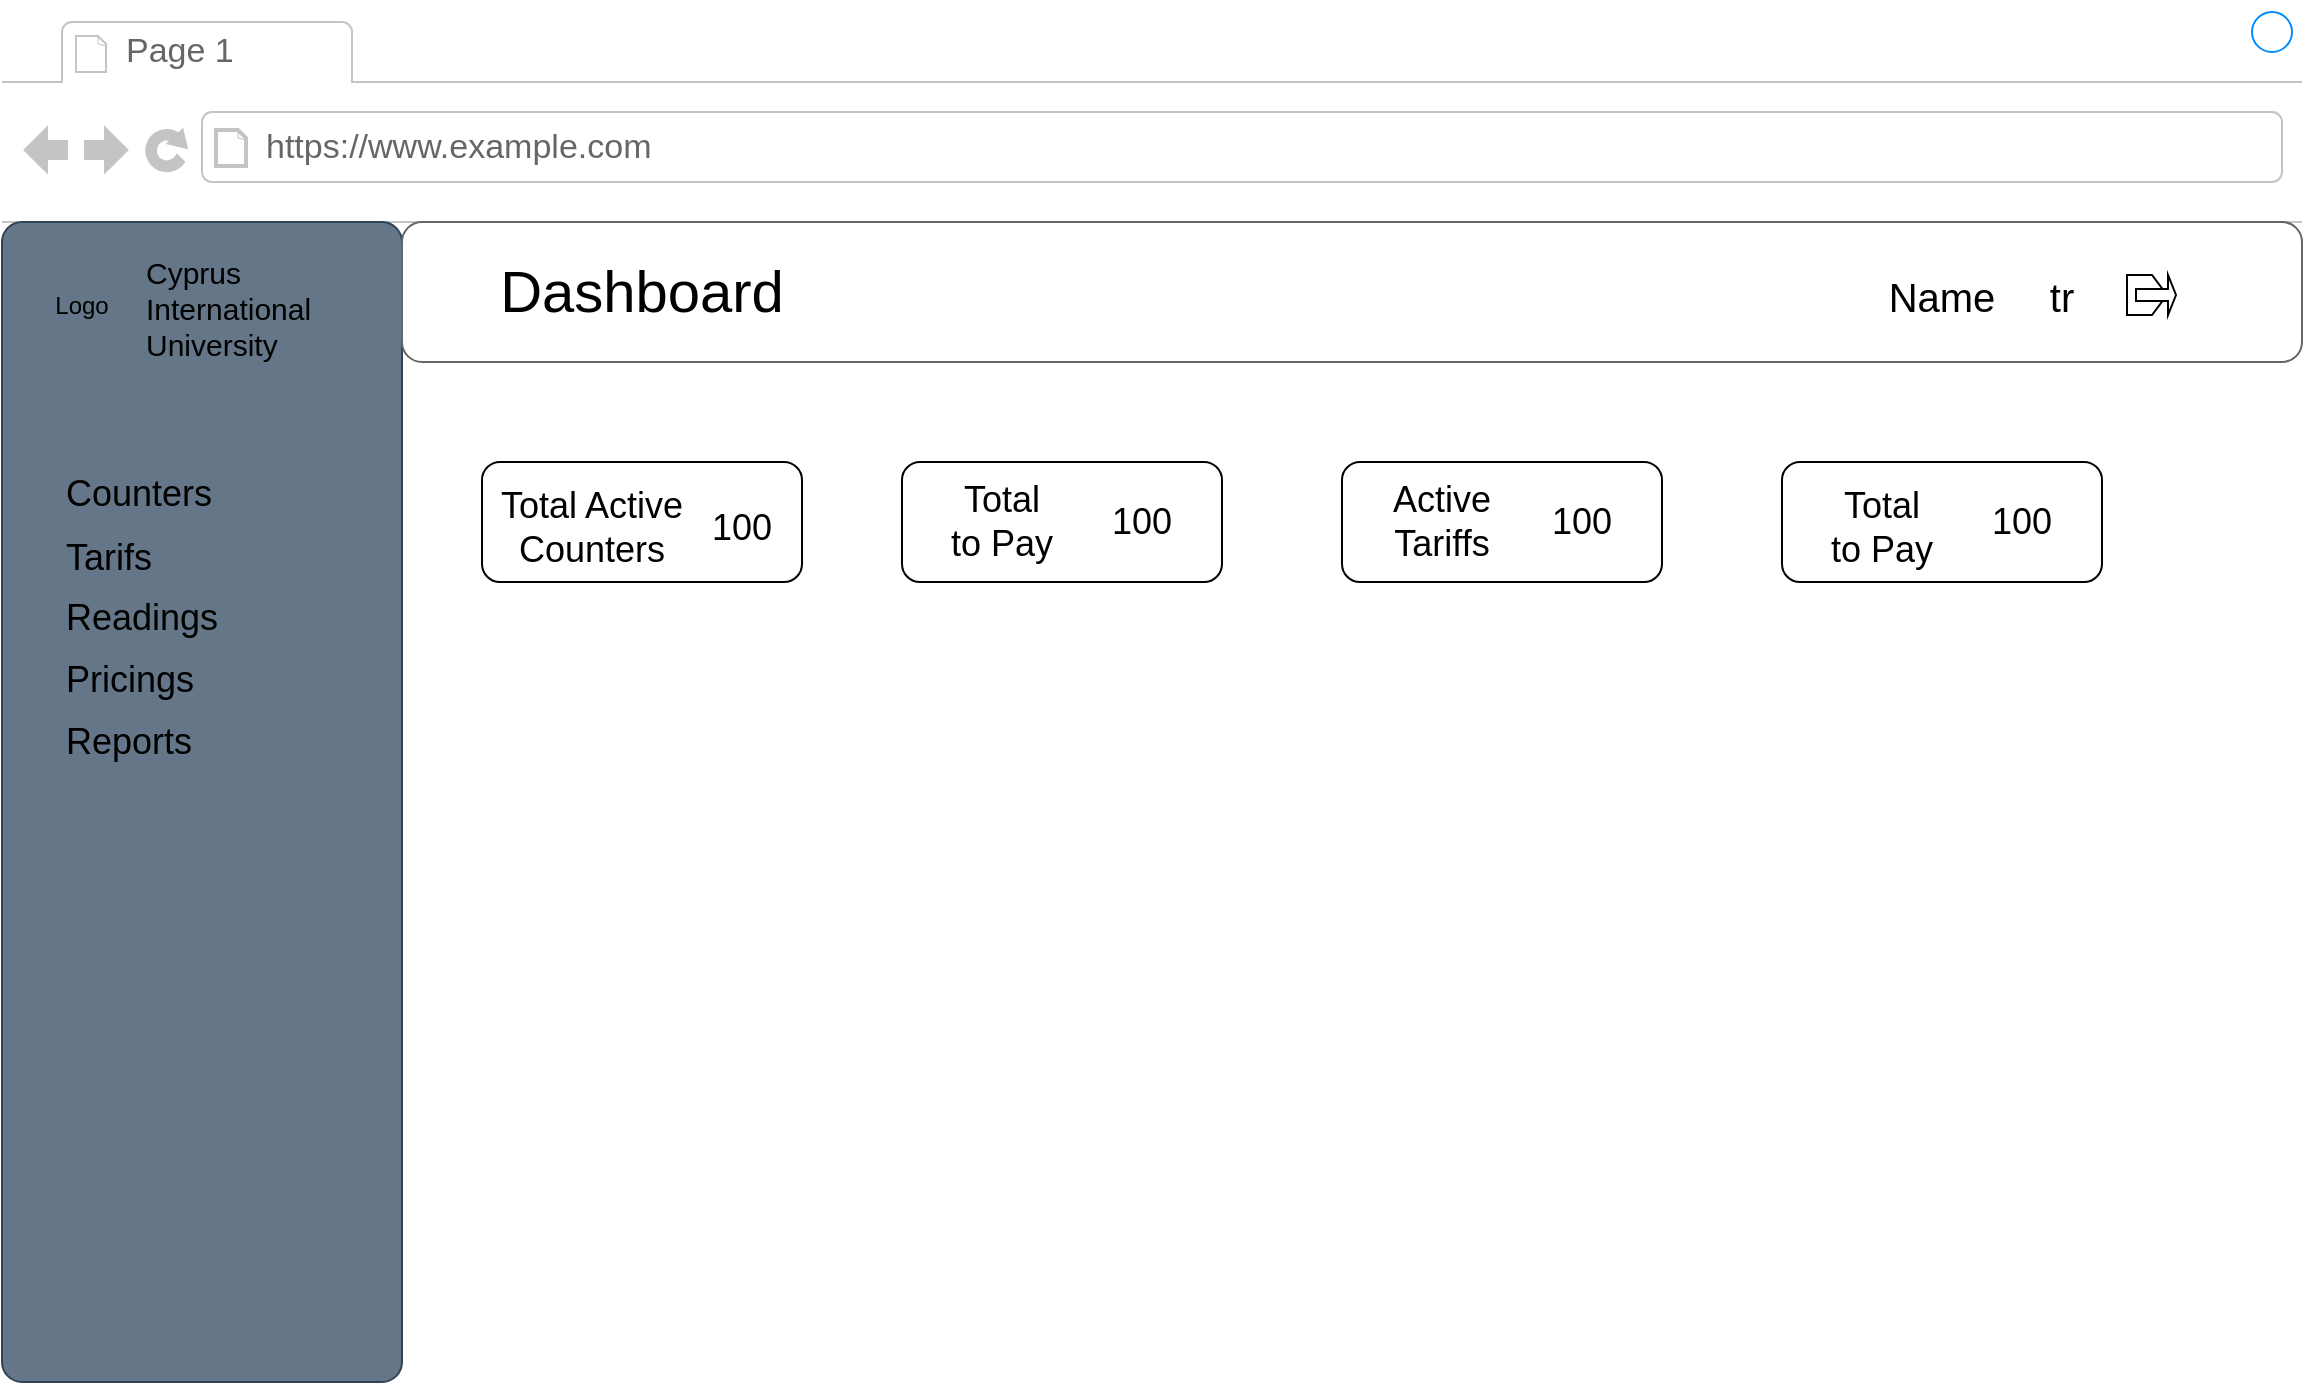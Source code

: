 <mxfile version="20.0.1" type="github">
  <diagram id="piDafpqhtRUU5qUU-vj8" name="Page-1">
    <mxGraphModel dx="1350" dy="793" grid="1" gridSize="10" guides="1" tooltips="1" connect="1" arrows="1" fold="1" page="1" pageScale="1" pageWidth="827" pageHeight="1169" math="0" shadow="0">
      <root>
        <mxCell id="0" />
        <mxCell id="1" parent="0" />
        <mxCell id="8962rQQDY3VNNf6We3Pp-1" value="" style="strokeWidth=1;shadow=0;dashed=0;align=center;html=1;shape=mxgraph.mockup.containers.browserWindow;rSize=0;strokeColor2=#008cff;strokeColor3=#c4c4c4;mainText=,;recursiveResize=0;strokeColor=#FFFFFF;fontColor=#FFFFFF;" parent="1" vertex="1">
          <mxGeometry x="30" y="30" width="1150" height="690" as="geometry" />
        </mxCell>
        <mxCell id="8962rQQDY3VNNf6We3Pp-2" value="Page 1" style="strokeWidth=1;shadow=0;dashed=0;align=center;html=1;shape=mxgraph.mockup.containers.anchor;fontSize=17;fontColor=#666666;align=left;" parent="8962rQQDY3VNNf6We3Pp-1" vertex="1">
          <mxGeometry x="60" y="12" width="110" height="26" as="geometry" />
        </mxCell>
        <mxCell id="8962rQQDY3VNNf6We3Pp-3" value="https://www.example.com" style="strokeWidth=1;shadow=0;dashed=0;align=center;html=1;shape=mxgraph.mockup.containers.anchor;rSize=0;fontSize=17;fontColor=#666666;align=left;" parent="8962rQQDY3VNNf6We3Pp-1" vertex="1">
          <mxGeometry x="130" y="60" width="250" height="26" as="geometry" />
        </mxCell>
        <mxCell id="oOcfsp5w9wAZrnsU4dWe-2" value="" style="shape=mxgraph.mockup.containers.marginRect;rectMarginTop=10;strokeColor=#314354;strokeWidth=1;dashed=0;rounded=1;arcSize=5;recursiveResize=0;fillColor=#647687;fontColor=#ffffff;" vertex="1" parent="8962rQQDY3VNNf6We3Pp-1">
          <mxGeometry y="100" width="200" height="590" as="geometry" />
        </mxCell>
        <mxCell id="oOcfsp5w9wAZrnsU4dWe-8" value="" style="shape=mxgraph.mockup.containers.marginRect;rectMarginTop=10;strokeColor=#666666;strokeWidth=1;dashed=0;rounded=1;arcSize=5;recursiveResize=0;" vertex="1" parent="8962rQQDY3VNNf6We3Pp-1">
          <mxGeometry x="200" y="100" width="950" height="80" as="geometry" />
        </mxCell>
        <mxCell id="oOcfsp5w9wAZrnsU4dWe-11" value="&lt;font style=&quot;font-size: 29px;&quot;&gt;Dashboard&lt;/font&gt;" style="text;html=1;strokeColor=none;fillColor=none;align=center;verticalAlign=middle;whiteSpace=wrap;rounded=0;" vertex="1" parent="8962rQQDY3VNNf6We3Pp-1">
          <mxGeometry x="290" y="130" width="60" height="30" as="geometry" />
        </mxCell>
        <mxCell id="oOcfsp5w9wAZrnsU4dWe-12" value="&lt;font style=&quot;font-size: 20px;&quot;&gt;Name&lt;/font&gt;" style="text;html=1;strokeColor=none;fillColor=none;align=center;verticalAlign=middle;whiteSpace=wrap;rounded=0;fontSize=29;" vertex="1" parent="8962rQQDY3VNNf6We3Pp-1">
          <mxGeometry x="940" y="130" width="60" height="30" as="geometry" />
        </mxCell>
        <mxCell id="oOcfsp5w9wAZrnsU4dWe-13" value="&lt;font style=&quot;font-size: 20px;&quot;&gt;tr&lt;/font&gt;" style="text;html=1;strokeColor=none;fillColor=none;align=center;verticalAlign=middle;whiteSpace=wrap;rounded=0;fontSize=29;" vertex="1" parent="8962rQQDY3VNNf6We3Pp-1">
          <mxGeometry x="1000" y="130" width="60" height="30" as="geometry" />
        </mxCell>
        <mxCell id="oOcfsp5w9wAZrnsU4dWe-14" value="" style="shape=offPageConnector;whiteSpace=wrap;html=1;fontSize=20;rotation=-90;" vertex="1" parent="8962rQQDY3VNNf6We3Pp-1">
          <mxGeometry x="1062.5" y="136.5" width="20" height="20" as="geometry" />
        </mxCell>
        <mxCell id="oOcfsp5w9wAZrnsU4dWe-15" value="" style="shape=singleArrow;whiteSpace=wrap;html=1;fontSize=20;" vertex="1" parent="8962rQQDY3VNNf6We3Pp-1">
          <mxGeometry x="1067" y="136.5" width="20" height="20" as="geometry" />
        </mxCell>
        <mxCell id="oOcfsp5w9wAZrnsU4dWe-16" value="&lt;div style=&quot;font-size: 18px;&quot; align=&quot;left&quot;&gt;&lt;font style=&quot;font-size: 18px;&quot;&gt;Counters&lt;/font&gt;&lt;/div&gt;" style="text;html=1;strokeColor=none;fillColor=none;align=left;verticalAlign=middle;whiteSpace=wrap;rounded=0;fontSize=20;" vertex="1" parent="8962rQQDY3VNNf6We3Pp-1">
          <mxGeometry x="30" y="231" width="140" height="30" as="geometry" />
        </mxCell>
        <mxCell id="oOcfsp5w9wAZrnsU4dWe-17" value="Logo" style="text;html=1;strokeColor=none;fillColor=none;align=center;verticalAlign=middle;whiteSpace=wrap;rounded=0;" vertex="1" parent="8962rQQDY3VNNf6We3Pp-1">
          <mxGeometry x="10" y="136.5" width="60" height="30" as="geometry" />
        </mxCell>
        <mxCell id="oOcfsp5w9wAZrnsU4dWe-18" value="&lt;div style=&quot;font-size: 15px;&quot; align=&quot;left&quot;&gt;&lt;font style=&quot;font-size: 15px;&quot;&gt;Cyprus International University&lt;/font&gt;&lt;/div&gt;" style="text;html=1;strokeColor=none;fillColor=none;align=left;verticalAlign=middle;whiteSpace=wrap;rounded=0;" vertex="1" parent="8962rQQDY3VNNf6We3Pp-1">
          <mxGeometry x="70" y="125" width="110" height="55" as="geometry" />
        </mxCell>
        <mxCell id="oOcfsp5w9wAZrnsU4dWe-19" value="&lt;font style=&quot;font-size: 18px;&quot;&gt;Tarifs&lt;/font&gt;" style="text;html=1;strokeColor=none;fillColor=none;align=left;verticalAlign=middle;whiteSpace=wrap;rounded=0;fontSize=20;" vertex="1" parent="8962rQQDY3VNNf6We3Pp-1">
          <mxGeometry x="30" y="262" width="140" height="30" as="geometry" />
        </mxCell>
        <mxCell id="oOcfsp5w9wAZrnsU4dWe-20" value="&lt;font style=&quot;font-size: 18px;&quot;&gt;Readings&lt;/font&gt;" style="text;html=1;strokeColor=none;fillColor=none;align=left;verticalAlign=middle;whiteSpace=wrap;rounded=0;fontSize=20;" vertex="1" parent="8962rQQDY3VNNf6We3Pp-1">
          <mxGeometry x="30" y="292" width="140" height="30" as="geometry" />
        </mxCell>
        <mxCell id="oOcfsp5w9wAZrnsU4dWe-21" value="&lt;font style=&quot;font-size: 18px;&quot;&gt;Pricings&lt;/font&gt;" style="text;html=1;strokeColor=none;fillColor=none;align=left;verticalAlign=middle;whiteSpace=wrap;rounded=0;fontSize=20;" vertex="1" parent="8962rQQDY3VNNf6We3Pp-1">
          <mxGeometry x="30" y="323" width="140" height="30" as="geometry" />
        </mxCell>
        <mxCell id="oOcfsp5w9wAZrnsU4dWe-22" value="&lt;font style=&quot;font-size: 18px;&quot;&gt;Reports&lt;/font&gt;" style="text;html=1;strokeColor=none;fillColor=none;align=left;verticalAlign=middle;whiteSpace=wrap;rounded=0;fontSize=20;" vertex="1" parent="8962rQQDY3VNNf6We3Pp-1">
          <mxGeometry x="30" y="354" width="140" height="30" as="geometry" />
        </mxCell>
        <mxCell id="oOcfsp5w9wAZrnsU4dWe-23" value="" style="rounded=1;whiteSpace=wrap;html=1;fontSize=18;" vertex="1" parent="8962rQQDY3VNNf6We3Pp-1">
          <mxGeometry x="240" y="230" width="160" height="60" as="geometry" />
        </mxCell>
        <mxCell id="oOcfsp5w9wAZrnsU4dWe-24" value="Total Active Counters" style="text;html=1;strokeColor=none;fillColor=none;align=center;verticalAlign=middle;whiteSpace=wrap;rounded=0;fontSize=18;" vertex="1" parent="8962rQQDY3VNNf6We3Pp-1">
          <mxGeometry x="230" y="248" width="130" height="30" as="geometry" />
        </mxCell>
        <mxCell id="oOcfsp5w9wAZrnsU4dWe-25" value="100" style="text;html=1;strokeColor=none;fillColor=none;align=center;verticalAlign=middle;whiteSpace=wrap;rounded=0;fontSize=18;" vertex="1" parent="8962rQQDY3VNNf6We3Pp-1">
          <mxGeometry x="340" y="248" width="60" height="30" as="geometry" />
        </mxCell>
        <mxCell id="oOcfsp5w9wAZrnsU4dWe-26" value="" style="rounded=1;whiteSpace=wrap;html=1;fontSize=18;" vertex="1" parent="8962rQQDY3VNNf6We3Pp-1">
          <mxGeometry x="450" y="230" width="160" height="60" as="geometry" />
        </mxCell>
        <mxCell id="oOcfsp5w9wAZrnsU4dWe-27" value="" style="rounded=1;whiteSpace=wrap;html=1;fontSize=18;" vertex="1" parent="8962rQQDY3VNNf6We3Pp-1">
          <mxGeometry x="670" y="230" width="160" height="60" as="geometry" />
        </mxCell>
        <mxCell id="oOcfsp5w9wAZrnsU4dWe-28" value="" style="rounded=1;whiteSpace=wrap;html=1;fontSize=18;" vertex="1" parent="8962rQQDY3VNNf6We3Pp-1">
          <mxGeometry x="890" y="230" width="160" height="60" as="geometry" />
        </mxCell>
        <mxCell id="oOcfsp5w9wAZrnsU4dWe-29" value="Total to Pay" style="text;html=1;strokeColor=none;fillColor=none;align=center;verticalAlign=middle;whiteSpace=wrap;rounded=0;fontSize=18;" vertex="1" parent="8962rQQDY3VNNf6We3Pp-1">
          <mxGeometry x="470" y="245" width="60" height="30" as="geometry" />
        </mxCell>
        <mxCell id="oOcfsp5w9wAZrnsU4dWe-30" value="100" style="text;html=1;strokeColor=none;fillColor=none;align=center;verticalAlign=middle;whiteSpace=wrap;rounded=0;fontSize=18;" vertex="1" parent="8962rQQDY3VNNf6We3Pp-1">
          <mxGeometry x="540" y="245" width="60" height="30" as="geometry" />
        </mxCell>
        <mxCell id="oOcfsp5w9wAZrnsU4dWe-56" value="Active Tariffs" style="text;html=1;strokeColor=none;fillColor=none;align=center;verticalAlign=middle;whiteSpace=wrap;rounded=0;fontSize=18;" vertex="1" parent="8962rQQDY3VNNf6We3Pp-1">
          <mxGeometry x="690" y="245" width="60" height="30" as="geometry" />
        </mxCell>
        <mxCell id="oOcfsp5w9wAZrnsU4dWe-57" value="100" style="text;html=1;strokeColor=none;fillColor=none;align=center;verticalAlign=middle;whiteSpace=wrap;rounded=0;fontSize=18;" vertex="1" parent="8962rQQDY3VNNf6We3Pp-1">
          <mxGeometry x="760" y="245" width="60" height="30" as="geometry" />
        </mxCell>
        <mxCell id="oOcfsp5w9wAZrnsU4dWe-58" value="100" style="text;html=1;strokeColor=none;fillColor=none;align=center;verticalAlign=middle;whiteSpace=wrap;rounded=0;fontSize=18;" vertex="1" parent="8962rQQDY3VNNf6We3Pp-1">
          <mxGeometry x="980" y="245" width="60" height="30" as="geometry" />
        </mxCell>
        <mxCell id="oOcfsp5w9wAZrnsU4dWe-59" value="Total to Pay" style="text;html=1;strokeColor=none;fillColor=none;align=center;verticalAlign=middle;whiteSpace=wrap;rounded=0;fontSize=18;" vertex="1" parent="8962rQQDY3VNNf6We3Pp-1">
          <mxGeometry x="910" y="248" width="60" height="30" as="geometry" />
        </mxCell>
      </root>
    </mxGraphModel>
  </diagram>
</mxfile>
